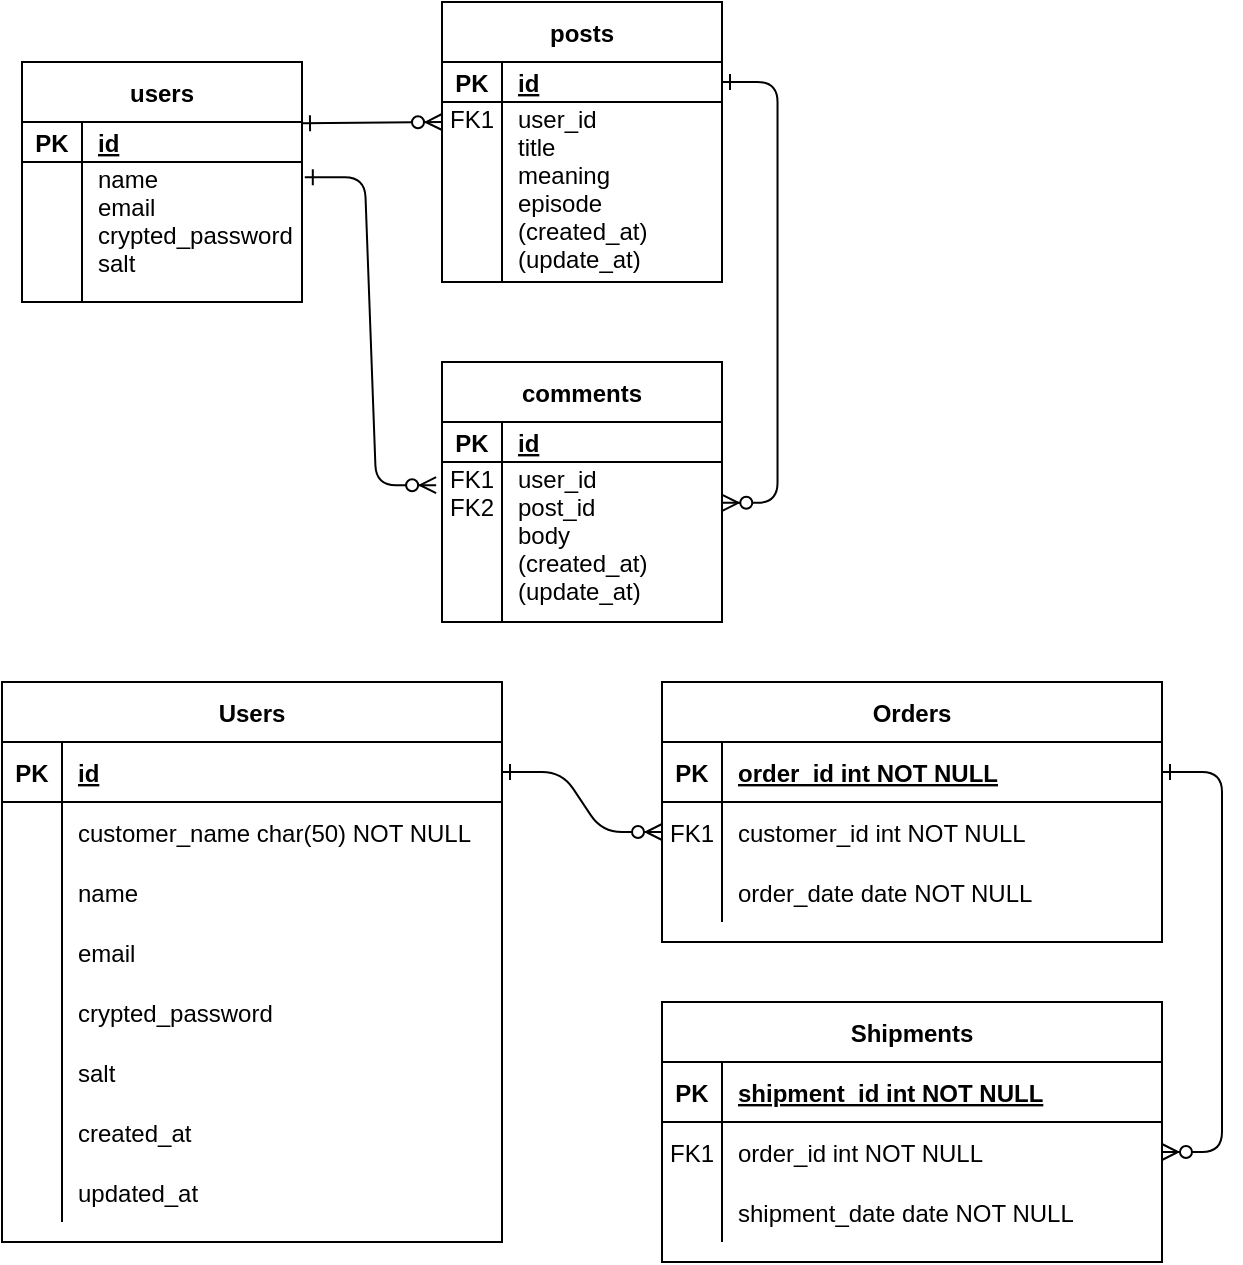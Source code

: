 <mxfile version="26.0.5">
  <diagram id="R2lEEEUBdFMjLlhIrx00" name="Page-1">
    <mxGraphModel dx="989" dy="502" grid="1" gridSize="10" guides="1" tooltips="1" connect="1" arrows="1" fold="1" page="1" pageScale="1" pageWidth="850" pageHeight="1100" math="0" shadow="0" extFonts="Permanent Marker^https://fonts.googleapis.com/css?family=Permanent+Marker">
      <root>
        <mxCell id="0" />
        <mxCell id="1" parent="0" />
        <mxCell id="s2WaJhAvVjMuJ9kSTZkh-1" value="" style="endArrow=ERzeroToMany;startArrow=ERone;endFill=1;startFill=0;exitX=1;exitY=0.5;exitDx=0;exitDy=0;edgeStyle=elbowEdgeStyle;entryX=1.001;entryY=0.255;entryDx=0;entryDy=0;elbow=horizontal;entryPerimeter=0;" parent="1" source="s2WaJhAvVjMuJ9kSTZkh-11" target="s2WaJhAvVjMuJ9kSTZkh-21" edge="1">
          <mxGeometry width="100" height="100" relative="1" as="geometry">
            <mxPoint x="427.76" y="200" as="sourcePoint" />
            <mxPoint x="410" y="510.24" as="targetPoint" />
            <Array as="points">
              <mxPoint x="457.76" y="360" />
            </Array>
          </mxGeometry>
        </mxCell>
        <mxCell id="s2WaJhAvVjMuJ9kSTZkh-2" value="users" style="shape=table;startSize=30;container=1;collapsible=1;childLayout=tableLayout;fixedRows=1;rowLines=0;fontStyle=1;align=center;resizeLast=1;" parent="1" vertex="1">
          <mxGeometry x="80" y="190" width="140" height="120" as="geometry" />
        </mxCell>
        <mxCell id="s2WaJhAvVjMuJ9kSTZkh-3" value="" style="shape=partialRectangle;collapsible=0;dropTarget=0;pointerEvents=0;fillColor=none;points=[[0,0.5],[1,0.5]];portConstraint=eastwest;top=0;left=0;right=0;bottom=1;" parent="s2WaJhAvVjMuJ9kSTZkh-2" vertex="1">
          <mxGeometry y="30" width="140" height="20" as="geometry" />
        </mxCell>
        <mxCell id="s2WaJhAvVjMuJ9kSTZkh-4" value="PK" style="shape=partialRectangle;overflow=hidden;connectable=0;fillColor=none;top=0;left=0;bottom=0;right=0;fontStyle=1;" parent="s2WaJhAvVjMuJ9kSTZkh-3" vertex="1">
          <mxGeometry width="30" height="20" as="geometry">
            <mxRectangle width="30" height="20" as="alternateBounds" />
          </mxGeometry>
        </mxCell>
        <mxCell id="s2WaJhAvVjMuJ9kSTZkh-5" value="id" style="shape=partialRectangle;overflow=hidden;connectable=0;fillColor=none;top=0;left=0;bottom=0;right=0;align=left;spacingLeft=6;fontStyle=5;" parent="s2WaJhAvVjMuJ9kSTZkh-3" vertex="1">
          <mxGeometry x="30" width="110" height="20" as="geometry">
            <mxRectangle width="110" height="20" as="alternateBounds" />
          </mxGeometry>
        </mxCell>
        <mxCell id="s2WaJhAvVjMuJ9kSTZkh-6" value="" style="shape=partialRectangle;collapsible=0;dropTarget=0;pointerEvents=0;fillColor=none;points=[[0,0.5],[1,0.5]];portConstraint=eastwest;top=0;left=0;right=0;bottom=0;" parent="s2WaJhAvVjMuJ9kSTZkh-2" vertex="1">
          <mxGeometry y="50" width="140" height="70" as="geometry" />
        </mxCell>
        <mxCell id="s2WaJhAvVjMuJ9kSTZkh-7" value="" style="shape=partialRectangle;overflow=hidden;connectable=0;fillColor=none;top=0;left=0;bottom=0;right=0;" parent="s2WaJhAvVjMuJ9kSTZkh-6" vertex="1">
          <mxGeometry width="30" height="70" as="geometry">
            <mxRectangle width="30" height="70" as="alternateBounds" />
          </mxGeometry>
        </mxCell>
        <mxCell id="s2WaJhAvVjMuJ9kSTZkh-8" value="name&#xa;email&#xa;crypted_password&#xa;salt&#xa;" style="shape=partialRectangle;overflow=hidden;connectable=0;fillColor=none;top=0;left=0;bottom=0;right=0;align=left;spacingLeft=6;" parent="s2WaJhAvVjMuJ9kSTZkh-6" vertex="1">
          <mxGeometry x="30" width="110" height="70" as="geometry">
            <mxRectangle width="110" height="70" as="alternateBounds" />
          </mxGeometry>
        </mxCell>
        <mxCell id="s2WaJhAvVjMuJ9kSTZkh-9" value="" style="edgeStyle=entityRelationEdgeStyle;endArrow=ERzeroToMany;startArrow=ERone;endFill=1;startFill=0;entryX=-0.021;entryY=0.145;entryDx=0;entryDy=0;entryPerimeter=0;exitX=1.01;exitY=0.109;exitDx=0;exitDy=0;exitPerimeter=0;" parent="1" source="s2WaJhAvVjMuJ9kSTZkh-6" target="s2WaJhAvVjMuJ9kSTZkh-21" edge="1">
          <mxGeometry width="100" height="100" relative="1" as="geometry">
            <mxPoint x="220" y="230" as="sourcePoint" />
            <mxPoint x="279.86" y="350.88" as="targetPoint" />
          </mxGeometry>
        </mxCell>
        <mxCell id="s2WaJhAvVjMuJ9kSTZkh-10" value="posts" style="shape=table;startSize=30;container=1;collapsible=1;childLayout=tableLayout;fixedRows=1;rowLines=0;fontStyle=1;align=center;resizeLast=1;" parent="1" vertex="1">
          <mxGeometry x="290" y="160" width="140" height="140" as="geometry" />
        </mxCell>
        <mxCell id="s2WaJhAvVjMuJ9kSTZkh-11" value="" style="shape=partialRectangle;collapsible=0;dropTarget=0;pointerEvents=0;fillColor=none;points=[[0,0.5],[1,0.5]];portConstraint=eastwest;top=0;left=0;right=0;bottom=1;" parent="s2WaJhAvVjMuJ9kSTZkh-10" vertex="1">
          <mxGeometry y="30" width="140" height="20" as="geometry" />
        </mxCell>
        <mxCell id="s2WaJhAvVjMuJ9kSTZkh-12" value="PK" style="shape=partialRectangle;overflow=hidden;connectable=0;fillColor=none;top=0;left=0;bottom=0;right=0;fontStyle=1;" parent="s2WaJhAvVjMuJ9kSTZkh-11" vertex="1">
          <mxGeometry width="30" height="20" as="geometry">
            <mxRectangle width="30" height="20" as="alternateBounds" />
          </mxGeometry>
        </mxCell>
        <mxCell id="s2WaJhAvVjMuJ9kSTZkh-13" value="id" style="shape=partialRectangle;overflow=hidden;connectable=0;fillColor=none;top=0;left=0;bottom=0;right=0;align=left;spacingLeft=6;fontStyle=5;" parent="s2WaJhAvVjMuJ9kSTZkh-11" vertex="1">
          <mxGeometry x="30" width="110" height="20" as="geometry">
            <mxRectangle width="110" height="20" as="alternateBounds" />
          </mxGeometry>
        </mxCell>
        <mxCell id="s2WaJhAvVjMuJ9kSTZkh-14" value="" style="shape=partialRectangle;collapsible=0;dropTarget=0;pointerEvents=0;fillColor=none;points=[[0,0.5],[1,0.5]];portConstraint=eastwest;top=0;left=0;right=0;bottom=0;" parent="s2WaJhAvVjMuJ9kSTZkh-10" vertex="1">
          <mxGeometry y="50" width="140" height="90" as="geometry" />
        </mxCell>
        <mxCell id="s2WaJhAvVjMuJ9kSTZkh-15" value="FK1&#xa;&#xa;&#xa;&#xa;&#xa;&#xa;&#xa;&#xa;" style="shape=partialRectangle;overflow=hidden;connectable=0;fillColor=none;top=0;left=0;bottom=0;right=0;" parent="s2WaJhAvVjMuJ9kSTZkh-14" vertex="1">
          <mxGeometry width="30" height="90" as="geometry">
            <mxRectangle width="30" height="90" as="alternateBounds" />
          </mxGeometry>
        </mxCell>
        <mxCell id="s2WaJhAvVjMuJ9kSTZkh-16" value="user_id&#xa;title&#xa;meaning&#xa;episode&#xa;(created_at)&#xa;(update_at)&#xa;&#xa;&#xa;" style="shape=partialRectangle;overflow=hidden;connectable=0;fillColor=none;top=0;left=0;bottom=0;right=0;align=left;spacingLeft=6;" parent="s2WaJhAvVjMuJ9kSTZkh-14" vertex="1">
          <mxGeometry x="30" width="110" height="90" as="geometry">
            <mxRectangle width="110" height="90" as="alternateBounds" />
          </mxGeometry>
        </mxCell>
        <mxCell id="s2WaJhAvVjMuJ9kSTZkh-17" value="comments" style="shape=table;startSize=30;container=1;collapsible=1;childLayout=tableLayout;fixedRows=1;rowLines=0;fontStyle=1;align=center;resizeLast=1;" parent="1" vertex="1">
          <mxGeometry x="290" y="340" width="140" height="130" as="geometry" />
        </mxCell>
        <mxCell id="s2WaJhAvVjMuJ9kSTZkh-18" value="" style="shape=partialRectangle;collapsible=0;dropTarget=0;pointerEvents=0;fillColor=none;points=[[0,0.5],[1,0.5]];portConstraint=eastwest;top=0;left=0;right=0;bottom=1;" parent="s2WaJhAvVjMuJ9kSTZkh-17" vertex="1">
          <mxGeometry y="30" width="140" height="20" as="geometry" />
        </mxCell>
        <mxCell id="s2WaJhAvVjMuJ9kSTZkh-19" value="PK" style="shape=partialRectangle;overflow=hidden;connectable=0;fillColor=none;top=0;left=0;bottom=0;right=0;fontStyle=1;" parent="s2WaJhAvVjMuJ9kSTZkh-18" vertex="1">
          <mxGeometry width="30" height="20" as="geometry">
            <mxRectangle width="30" height="20" as="alternateBounds" />
          </mxGeometry>
        </mxCell>
        <mxCell id="s2WaJhAvVjMuJ9kSTZkh-20" value="id" style="shape=partialRectangle;overflow=hidden;connectable=0;fillColor=none;top=0;left=0;bottom=0;right=0;align=left;spacingLeft=6;fontStyle=5;" parent="s2WaJhAvVjMuJ9kSTZkh-18" vertex="1">
          <mxGeometry x="30" width="110" height="20" as="geometry">
            <mxRectangle width="110" height="20" as="alternateBounds" />
          </mxGeometry>
        </mxCell>
        <mxCell id="s2WaJhAvVjMuJ9kSTZkh-21" value="" style="shape=partialRectangle;collapsible=0;dropTarget=0;pointerEvents=0;fillColor=none;points=[[0,0.5],[1,0.5]];portConstraint=eastwest;top=0;left=0;right=0;bottom=0;" parent="s2WaJhAvVjMuJ9kSTZkh-17" vertex="1">
          <mxGeometry y="50" width="140" height="80" as="geometry" />
        </mxCell>
        <mxCell id="s2WaJhAvVjMuJ9kSTZkh-22" value="FK1&#xa;FK2&#xa;&#xa;&#xa;&#xa;" style="shape=partialRectangle;overflow=hidden;connectable=0;fillColor=none;top=0;left=0;bottom=0;right=0;" parent="s2WaJhAvVjMuJ9kSTZkh-21" vertex="1">
          <mxGeometry width="30" height="80" as="geometry">
            <mxRectangle width="30" height="80" as="alternateBounds" />
          </mxGeometry>
        </mxCell>
        <mxCell id="s2WaJhAvVjMuJ9kSTZkh-23" value="user_id&#xa;post_id&#xa;body&#xa;(created_at)&#xa;(update_at)&#xa;" style="shape=partialRectangle;overflow=hidden;connectable=0;fillColor=none;top=0;left=0;bottom=0;right=0;align=left;spacingLeft=6;" parent="s2WaJhAvVjMuJ9kSTZkh-21" vertex="1">
          <mxGeometry x="30" width="110" height="80" as="geometry">
            <mxRectangle width="110" height="80" as="alternateBounds" />
          </mxGeometry>
        </mxCell>
        <mxCell id="s2WaJhAvVjMuJ9kSTZkh-24" value="" style="endArrow=ERzeroToMany;startArrow=ERone;endFill=1;startFill=0;" parent="1" edge="1">
          <mxGeometry width="100" height="100" relative="1" as="geometry">
            <mxPoint x="220" y="220.64" as="sourcePoint" />
            <mxPoint x="290" y="220" as="targetPoint" />
          </mxGeometry>
        </mxCell>
        <mxCell id="k2WCuxFOLBjnD-hnepCm-30" value="" style="edgeStyle=entityRelationEdgeStyle;endArrow=ERzeroToMany;startArrow=ERone;endFill=1;startFill=0;" edge="1" parent="1" source="k2WCuxFOLBjnD-hnepCm-53" target="k2WCuxFOLBjnD-hnepCm-36">
          <mxGeometry width="100" height="100" relative="1" as="geometry">
            <mxPoint x="290" y="1100" as="sourcePoint" />
            <mxPoint x="390" y="1000" as="targetPoint" />
          </mxGeometry>
        </mxCell>
        <mxCell id="k2WCuxFOLBjnD-hnepCm-31" value="" style="edgeStyle=entityRelationEdgeStyle;endArrow=ERzeroToMany;startArrow=ERone;endFill=1;startFill=0;" edge="1" parent="1" source="k2WCuxFOLBjnD-hnepCm-33" target="k2WCuxFOLBjnD-hnepCm-46">
          <mxGeometry width="100" height="100" relative="1" as="geometry">
            <mxPoint x="350" y="560" as="sourcePoint" />
            <mxPoint x="410" y="585" as="targetPoint" />
          </mxGeometry>
        </mxCell>
        <mxCell id="k2WCuxFOLBjnD-hnepCm-32" value="Orders" style="shape=table;startSize=30;container=1;collapsible=1;childLayout=tableLayout;fixedRows=1;rowLines=0;fontStyle=1;align=center;resizeLast=1;" vertex="1" parent="1">
          <mxGeometry x="400" y="500" width="250" height="130" as="geometry" />
        </mxCell>
        <mxCell id="k2WCuxFOLBjnD-hnepCm-33" value="" style="shape=partialRectangle;collapsible=0;dropTarget=0;pointerEvents=0;fillColor=none;points=[[0,0.5],[1,0.5]];portConstraint=eastwest;top=0;left=0;right=0;bottom=1;" vertex="1" parent="k2WCuxFOLBjnD-hnepCm-32">
          <mxGeometry y="30" width="250" height="30" as="geometry" />
        </mxCell>
        <mxCell id="k2WCuxFOLBjnD-hnepCm-34" value="PK" style="shape=partialRectangle;overflow=hidden;connectable=0;fillColor=none;top=0;left=0;bottom=0;right=0;fontStyle=1;" vertex="1" parent="k2WCuxFOLBjnD-hnepCm-33">
          <mxGeometry width="30" height="30" as="geometry">
            <mxRectangle width="30" height="30" as="alternateBounds" />
          </mxGeometry>
        </mxCell>
        <mxCell id="k2WCuxFOLBjnD-hnepCm-35" value="order_id int NOT NULL " style="shape=partialRectangle;overflow=hidden;connectable=0;fillColor=none;top=0;left=0;bottom=0;right=0;align=left;spacingLeft=6;fontStyle=5;" vertex="1" parent="k2WCuxFOLBjnD-hnepCm-33">
          <mxGeometry x="30" width="220" height="30" as="geometry">
            <mxRectangle width="220" height="30" as="alternateBounds" />
          </mxGeometry>
        </mxCell>
        <mxCell id="k2WCuxFOLBjnD-hnepCm-36" value="" style="shape=partialRectangle;collapsible=0;dropTarget=0;pointerEvents=0;fillColor=none;points=[[0,0.5],[1,0.5]];portConstraint=eastwest;top=0;left=0;right=0;bottom=0;" vertex="1" parent="k2WCuxFOLBjnD-hnepCm-32">
          <mxGeometry y="60" width="250" height="30" as="geometry" />
        </mxCell>
        <mxCell id="k2WCuxFOLBjnD-hnepCm-37" value="FK1" style="shape=partialRectangle;overflow=hidden;connectable=0;fillColor=none;top=0;left=0;bottom=0;right=0;" vertex="1" parent="k2WCuxFOLBjnD-hnepCm-36">
          <mxGeometry width="30" height="30" as="geometry">
            <mxRectangle width="30" height="30" as="alternateBounds" />
          </mxGeometry>
        </mxCell>
        <mxCell id="k2WCuxFOLBjnD-hnepCm-38" value="customer_id int NOT NULL" style="shape=partialRectangle;overflow=hidden;connectable=0;fillColor=none;top=0;left=0;bottom=0;right=0;align=left;spacingLeft=6;" vertex="1" parent="k2WCuxFOLBjnD-hnepCm-36">
          <mxGeometry x="30" width="220" height="30" as="geometry">
            <mxRectangle width="220" height="30" as="alternateBounds" />
          </mxGeometry>
        </mxCell>
        <mxCell id="k2WCuxFOLBjnD-hnepCm-39" value="" style="shape=partialRectangle;collapsible=0;dropTarget=0;pointerEvents=0;fillColor=none;points=[[0,0.5],[1,0.5]];portConstraint=eastwest;top=0;left=0;right=0;bottom=0;" vertex="1" parent="k2WCuxFOLBjnD-hnepCm-32">
          <mxGeometry y="90" width="250" height="30" as="geometry" />
        </mxCell>
        <mxCell id="k2WCuxFOLBjnD-hnepCm-40" value="" style="shape=partialRectangle;overflow=hidden;connectable=0;fillColor=none;top=0;left=0;bottom=0;right=0;" vertex="1" parent="k2WCuxFOLBjnD-hnepCm-39">
          <mxGeometry width="30" height="30" as="geometry">
            <mxRectangle width="30" height="30" as="alternateBounds" />
          </mxGeometry>
        </mxCell>
        <mxCell id="k2WCuxFOLBjnD-hnepCm-41" value="order_date date NOT NULL" style="shape=partialRectangle;overflow=hidden;connectable=0;fillColor=none;top=0;left=0;bottom=0;right=0;align=left;spacingLeft=6;" vertex="1" parent="k2WCuxFOLBjnD-hnepCm-39">
          <mxGeometry x="30" width="220" height="30" as="geometry">
            <mxRectangle width="220" height="30" as="alternateBounds" />
          </mxGeometry>
        </mxCell>
        <mxCell id="k2WCuxFOLBjnD-hnepCm-42" value="Shipments" style="shape=table;startSize=30;container=1;collapsible=1;childLayout=tableLayout;fixedRows=1;rowLines=0;fontStyle=1;align=center;resizeLast=1;" vertex="1" parent="1">
          <mxGeometry x="400" y="660" width="250" height="130" as="geometry" />
        </mxCell>
        <mxCell id="k2WCuxFOLBjnD-hnepCm-43" value="" style="shape=partialRectangle;collapsible=0;dropTarget=0;pointerEvents=0;fillColor=none;points=[[0,0.5],[1,0.5]];portConstraint=eastwest;top=0;left=0;right=0;bottom=1;" vertex="1" parent="k2WCuxFOLBjnD-hnepCm-42">
          <mxGeometry y="30" width="250" height="30" as="geometry" />
        </mxCell>
        <mxCell id="k2WCuxFOLBjnD-hnepCm-44" value="PK" style="shape=partialRectangle;overflow=hidden;connectable=0;fillColor=none;top=0;left=0;bottom=0;right=0;fontStyle=1;" vertex="1" parent="k2WCuxFOLBjnD-hnepCm-43">
          <mxGeometry width="30" height="30" as="geometry">
            <mxRectangle width="30" height="30" as="alternateBounds" />
          </mxGeometry>
        </mxCell>
        <mxCell id="k2WCuxFOLBjnD-hnepCm-45" value="shipment_id int NOT NULL " style="shape=partialRectangle;overflow=hidden;connectable=0;fillColor=none;top=0;left=0;bottom=0;right=0;align=left;spacingLeft=6;fontStyle=5;" vertex="1" parent="k2WCuxFOLBjnD-hnepCm-43">
          <mxGeometry x="30" width="220" height="30" as="geometry">
            <mxRectangle width="220" height="30" as="alternateBounds" />
          </mxGeometry>
        </mxCell>
        <mxCell id="k2WCuxFOLBjnD-hnepCm-46" value="" style="shape=partialRectangle;collapsible=0;dropTarget=0;pointerEvents=0;fillColor=none;points=[[0,0.5],[1,0.5]];portConstraint=eastwest;top=0;left=0;right=0;bottom=0;" vertex="1" parent="k2WCuxFOLBjnD-hnepCm-42">
          <mxGeometry y="60" width="250" height="30" as="geometry" />
        </mxCell>
        <mxCell id="k2WCuxFOLBjnD-hnepCm-47" value="FK1" style="shape=partialRectangle;overflow=hidden;connectable=0;fillColor=none;top=0;left=0;bottom=0;right=0;" vertex="1" parent="k2WCuxFOLBjnD-hnepCm-46">
          <mxGeometry width="30" height="30" as="geometry">
            <mxRectangle width="30" height="30" as="alternateBounds" />
          </mxGeometry>
        </mxCell>
        <mxCell id="k2WCuxFOLBjnD-hnepCm-48" value="order_id int NOT NULL" style="shape=partialRectangle;overflow=hidden;connectable=0;fillColor=none;top=0;left=0;bottom=0;right=0;align=left;spacingLeft=6;" vertex="1" parent="k2WCuxFOLBjnD-hnepCm-46">
          <mxGeometry x="30" width="220" height="30" as="geometry">
            <mxRectangle width="220" height="30" as="alternateBounds" />
          </mxGeometry>
        </mxCell>
        <mxCell id="k2WCuxFOLBjnD-hnepCm-49" value="" style="shape=partialRectangle;collapsible=0;dropTarget=0;pointerEvents=0;fillColor=none;points=[[0,0.5],[1,0.5]];portConstraint=eastwest;top=0;left=0;right=0;bottom=0;" vertex="1" parent="k2WCuxFOLBjnD-hnepCm-42">
          <mxGeometry y="90" width="250" height="30" as="geometry" />
        </mxCell>
        <mxCell id="k2WCuxFOLBjnD-hnepCm-50" value="" style="shape=partialRectangle;overflow=hidden;connectable=0;fillColor=none;top=0;left=0;bottom=0;right=0;" vertex="1" parent="k2WCuxFOLBjnD-hnepCm-49">
          <mxGeometry width="30" height="30" as="geometry">
            <mxRectangle width="30" height="30" as="alternateBounds" />
          </mxGeometry>
        </mxCell>
        <mxCell id="k2WCuxFOLBjnD-hnepCm-51" value="shipment_date date NOT NULL" style="shape=partialRectangle;overflow=hidden;connectable=0;fillColor=none;top=0;left=0;bottom=0;right=0;align=left;spacingLeft=6;" vertex="1" parent="k2WCuxFOLBjnD-hnepCm-49">
          <mxGeometry x="30" width="220" height="30" as="geometry">
            <mxRectangle width="220" height="30" as="alternateBounds" />
          </mxGeometry>
        </mxCell>
        <mxCell id="k2WCuxFOLBjnD-hnepCm-52" value="Users" style="shape=table;startSize=30;container=1;collapsible=1;childLayout=tableLayout;fixedRows=1;rowLines=0;fontStyle=1;align=center;resizeLast=1;" vertex="1" parent="1">
          <mxGeometry x="70" y="500" width="250" height="280" as="geometry" />
        </mxCell>
        <mxCell id="k2WCuxFOLBjnD-hnepCm-53" value="" style="shape=partialRectangle;collapsible=0;dropTarget=0;pointerEvents=0;fillColor=none;points=[[0,0.5],[1,0.5]];portConstraint=eastwest;top=0;left=0;right=0;bottom=1;" vertex="1" parent="k2WCuxFOLBjnD-hnepCm-52">
          <mxGeometry y="30" width="250" height="30" as="geometry" />
        </mxCell>
        <mxCell id="k2WCuxFOLBjnD-hnepCm-54" value="PK" style="shape=partialRectangle;overflow=hidden;connectable=0;fillColor=none;top=0;left=0;bottom=0;right=0;fontStyle=1;" vertex="1" parent="k2WCuxFOLBjnD-hnepCm-53">
          <mxGeometry width="30" height="30" as="geometry">
            <mxRectangle width="30" height="30" as="alternateBounds" />
          </mxGeometry>
        </mxCell>
        <mxCell id="k2WCuxFOLBjnD-hnepCm-55" value="id" style="shape=partialRectangle;overflow=hidden;connectable=0;fillColor=none;top=0;left=0;bottom=0;right=0;align=left;spacingLeft=6;fontStyle=5;" vertex="1" parent="k2WCuxFOLBjnD-hnepCm-53">
          <mxGeometry x="30" width="220" height="30" as="geometry">
            <mxRectangle width="220" height="30" as="alternateBounds" />
          </mxGeometry>
        </mxCell>
        <mxCell id="k2WCuxFOLBjnD-hnepCm-56" value="" style="shape=partialRectangle;collapsible=0;dropTarget=0;pointerEvents=0;fillColor=none;points=[[0,0.5],[1,0.5]];portConstraint=eastwest;top=0;left=0;right=0;bottom=0;" vertex="1" parent="k2WCuxFOLBjnD-hnepCm-52">
          <mxGeometry y="60" width="250" height="30" as="geometry" />
        </mxCell>
        <mxCell id="k2WCuxFOLBjnD-hnepCm-57" value="" style="shape=partialRectangle;overflow=hidden;connectable=0;fillColor=none;top=0;left=0;bottom=0;right=0;" vertex="1" parent="k2WCuxFOLBjnD-hnepCm-56">
          <mxGeometry width="30" height="30" as="geometry">
            <mxRectangle width="30" height="30" as="alternateBounds" />
          </mxGeometry>
        </mxCell>
        <mxCell id="k2WCuxFOLBjnD-hnepCm-58" value="customer_name char(50) NOT NULL" style="shape=partialRectangle;overflow=hidden;connectable=0;fillColor=none;top=0;left=0;bottom=0;right=0;align=left;spacingLeft=6;" vertex="1" parent="k2WCuxFOLBjnD-hnepCm-56">
          <mxGeometry x="30" width="220" height="30" as="geometry">
            <mxRectangle width="220" height="30" as="alternateBounds" />
          </mxGeometry>
        </mxCell>
        <mxCell id="k2WCuxFOLBjnD-hnepCm-71" style="shape=partialRectangle;collapsible=0;dropTarget=0;pointerEvents=0;fillColor=none;points=[[0,0.5],[1,0.5]];portConstraint=eastwest;top=0;left=0;right=0;bottom=0;" vertex="1" parent="k2WCuxFOLBjnD-hnepCm-52">
          <mxGeometry y="90" width="250" height="30" as="geometry" />
        </mxCell>
        <mxCell id="k2WCuxFOLBjnD-hnepCm-72" style="shape=partialRectangle;overflow=hidden;connectable=0;fillColor=none;top=0;left=0;bottom=0;right=0;" vertex="1" parent="k2WCuxFOLBjnD-hnepCm-71">
          <mxGeometry width="30" height="30" as="geometry">
            <mxRectangle width="30" height="30" as="alternateBounds" />
          </mxGeometry>
        </mxCell>
        <mxCell id="k2WCuxFOLBjnD-hnepCm-73" value="name" style="shape=partialRectangle;overflow=hidden;connectable=0;fillColor=none;top=0;left=0;bottom=0;right=0;align=left;spacingLeft=6;" vertex="1" parent="k2WCuxFOLBjnD-hnepCm-71">
          <mxGeometry x="30" width="220" height="30" as="geometry">
            <mxRectangle width="220" height="30" as="alternateBounds" />
          </mxGeometry>
        </mxCell>
        <mxCell id="k2WCuxFOLBjnD-hnepCm-68" style="shape=partialRectangle;collapsible=0;dropTarget=0;pointerEvents=0;fillColor=none;points=[[0,0.5],[1,0.5]];portConstraint=eastwest;top=0;left=0;right=0;bottom=0;" vertex="1" parent="k2WCuxFOLBjnD-hnepCm-52">
          <mxGeometry y="120" width="250" height="30" as="geometry" />
        </mxCell>
        <mxCell id="k2WCuxFOLBjnD-hnepCm-69" style="shape=partialRectangle;overflow=hidden;connectable=0;fillColor=none;top=0;left=0;bottom=0;right=0;" vertex="1" parent="k2WCuxFOLBjnD-hnepCm-68">
          <mxGeometry width="30" height="30" as="geometry">
            <mxRectangle width="30" height="30" as="alternateBounds" />
          </mxGeometry>
        </mxCell>
        <mxCell id="k2WCuxFOLBjnD-hnepCm-70" value="email" style="shape=partialRectangle;overflow=hidden;connectable=0;fillColor=none;top=0;left=0;bottom=0;right=0;align=left;spacingLeft=6;" vertex="1" parent="k2WCuxFOLBjnD-hnepCm-68">
          <mxGeometry x="30" width="220" height="30" as="geometry">
            <mxRectangle width="220" height="30" as="alternateBounds" />
          </mxGeometry>
        </mxCell>
        <mxCell id="k2WCuxFOLBjnD-hnepCm-65" style="shape=partialRectangle;collapsible=0;dropTarget=0;pointerEvents=0;fillColor=none;points=[[0,0.5],[1,0.5]];portConstraint=eastwest;top=0;left=0;right=0;bottom=0;" vertex="1" parent="k2WCuxFOLBjnD-hnepCm-52">
          <mxGeometry y="150" width="250" height="30" as="geometry" />
        </mxCell>
        <mxCell id="k2WCuxFOLBjnD-hnepCm-66" style="shape=partialRectangle;overflow=hidden;connectable=0;fillColor=none;top=0;left=0;bottom=0;right=0;" vertex="1" parent="k2WCuxFOLBjnD-hnepCm-65">
          <mxGeometry width="30" height="30" as="geometry">
            <mxRectangle width="30" height="30" as="alternateBounds" />
          </mxGeometry>
        </mxCell>
        <mxCell id="k2WCuxFOLBjnD-hnepCm-67" value="crypted_password" style="shape=partialRectangle;overflow=hidden;connectable=0;fillColor=none;top=0;left=0;bottom=0;right=0;align=left;spacingLeft=6;" vertex="1" parent="k2WCuxFOLBjnD-hnepCm-65">
          <mxGeometry x="30" width="220" height="30" as="geometry">
            <mxRectangle width="220" height="30" as="alternateBounds" />
          </mxGeometry>
        </mxCell>
        <mxCell id="k2WCuxFOLBjnD-hnepCm-62" style="shape=partialRectangle;collapsible=0;dropTarget=0;pointerEvents=0;fillColor=none;points=[[0,0.5],[1,0.5]];portConstraint=eastwest;top=0;left=0;right=0;bottom=0;" vertex="1" parent="k2WCuxFOLBjnD-hnepCm-52">
          <mxGeometry y="180" width="250" height="30" as="geometry" />
        </mxCell>
        <mxCell id="k2WCuxFOLBjnD-hnepCm-63" style="shape=partialRectangle;overflow=hidden;connectable=0;fillColor=none;top=0;left=0;bottom=0;right=0;" vertex="1" parent="k2WCuxFOLBjnD-hnepCm-62">
          <mxGeometry width="30" height="30" as="geometry">
            <mxRectangle width="30" height="30" as="alternateBounds" />
          </mxGeometry>
        </mxCell>
        <mxCell id="k2WCuxFOLBjnD-hnepCm-64" value="salt" style="shape=partialRectangle;overflow=hidden;connectable=0;fillColor=none;top=0;left=0;bottom=0;right=0;align=left;spacingLeft=6;" vertex="1" parent="k2WCuxFOLBjnD-hnepCm-62">
          <mxGeometry x="30" width="220" height="30" as="geometry">
            <mxRectangle width="220" height="30" as="alternateBounds" />
          </mxGeometry>
        </mxCell>
        <mxCell id="k2WCuxFOLBjnD-hnepCm-59" style="shape=partialRectangle;collapsible=0;dropTarget=0;pointerEvents=0;fillColor=none;points=[[0,0.5],[1,0.5]];portConstraint=eastwest;top=0;left=0;right=0;bottom=0;" vertex="1" parent="k2WCuxFOLBjnD-hnepCm-52">
          <mxGeometry y="210" width="250" height="30" as="geometry" />
        </mxCell>
        <mxCell id="k2WCuxFOLBjnD-hnepCm-60" style="shape=partialRectangle;overflow=hidden;connectable=0;fillColor=none;top=0;left=0;bottom=0;right=0;" vertex="1" parent="k2WCuxFOLBjnD-hnepCm-59">
          <mxGeometry width="30" height="30" as="geometry">
            <mxRectangle width="30" height="30" as="alternateBounds" />
          </mxGeometry>
        </mxCell>
        <mxCell id="k2WCuxFOLBjnD-hnepCm-61" value="created_at" style="shape=partialRectangle;overflow=hidden;connectable=0;fillColor=none;top=0;left=0;bottom=0;right=0;align=left;spacingLeft=6;" vertex="1" parent="k2WCuxFOLBjnD-hnepCm-59">
          <mxGeometry x="30" width="220" height="30" as="geometry">
            <mxRectangle width="220" height="30" as="alternateBounds" />
          </mxGeometry>
        </mxCell>
        <mxCell id="k2WCuxFOLBjnD-hnepCm-74" style="shape=partialRectangle;collapsible=0;dropTarget=0;pointerEvents=0;fillColor=none;points=[[0,0.5],[1,0.5]];portConstraint=eastwest;top=0;left=0;right=0;bottom=0;" vertex="1" parent="k2WCuxFOLBjnD-hnepCm-52">
          <mxGeometry y="240" width="250" height="30" as="geometry" />
        </mxCell>
        <mxCell id="k2WCuxFOLBjnD-hnepCm-75" style="shape=partialRectangle;overflow=hidden;connectable=0;fillColor=none;top=0;left=0;bottom=0;right=0;" vertex="1" parent="k2WCuxFOLBjnD-hnepCm-74">
          <mxGeometry width="30" height="30" as="geometry">
            <mxRectangle width="30" height="30" as="alternateBounds" />
          </mxGeometry>
        </mxCell>
        <mxCell id="k2WCuxFOLBjnD-hnepCm-76" value="updated_at" style="shape=partialRectangle;overflow=hidden;connectable=0;fillColor=none;top=0;left=0;bottom=0;right=0;align=left;spacingLeft=6;" vertex="1" parent="k2WCuxFOLBjnD-hnepCm-74">
          <mxGeometry x="30" width="220" height="30" as="geometry">
            <mxRectangle width="220" height="30" as="alternateBounds" />
          </mxGeometry>
        </mxCell>
      </root>
    </mxGraphModel>
  </diagram>
</mxfile>
